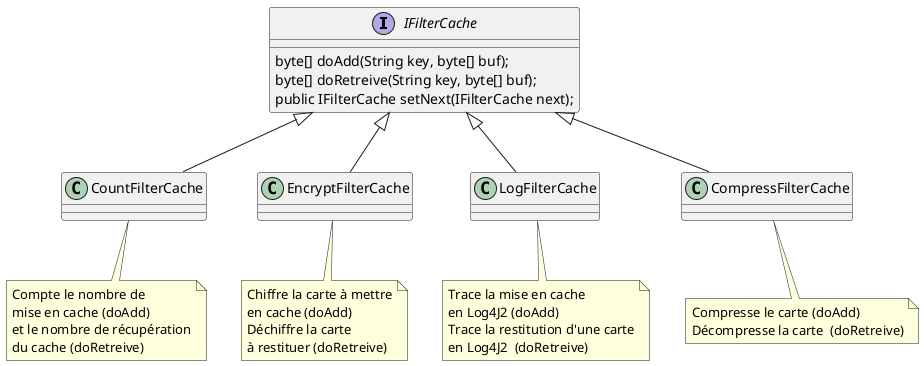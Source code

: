 @startuml
interface IFilterCache {
  byte[] doAdd(String key, byte[] buf);
  byte[] doRetreive(String key, byte[] buf);
  public IFilterCache setNext(IFilterCache next);
}
Class CountFilterCache
note bottom of CountFilterCache
Compte le nombre de
mise en cache (doAdd)
et le nombre de récupération
du cache (doRetreive)
end note

Class EncryptFilterCache
note bottom of EncryptFilterCache
Chiffre la carte à mettre
en cache (doAdd)
Déchiffre la carte
à restituer (doRetreive)
end note

Class LogFilterCache
note bottom of LogFilterCache
Trace la mise en cache
en Log4J2 (doAdd)
Trace la restitution d'une carte
en Log4J2  (doRetreive)
end note

Class CompressFilterCache
note bottom of CompressFilterCache
Compresse le carte (doAdd)
Décompresse la carte  (doRetreive)
end note

IFilterCache <|-- CountFilterCache
IFilterCache <|-- LogFilterCache
IFilterCache <|-- EncryptFilterCache
IFilterCache <|-- CompressFilterCache
@enduml

